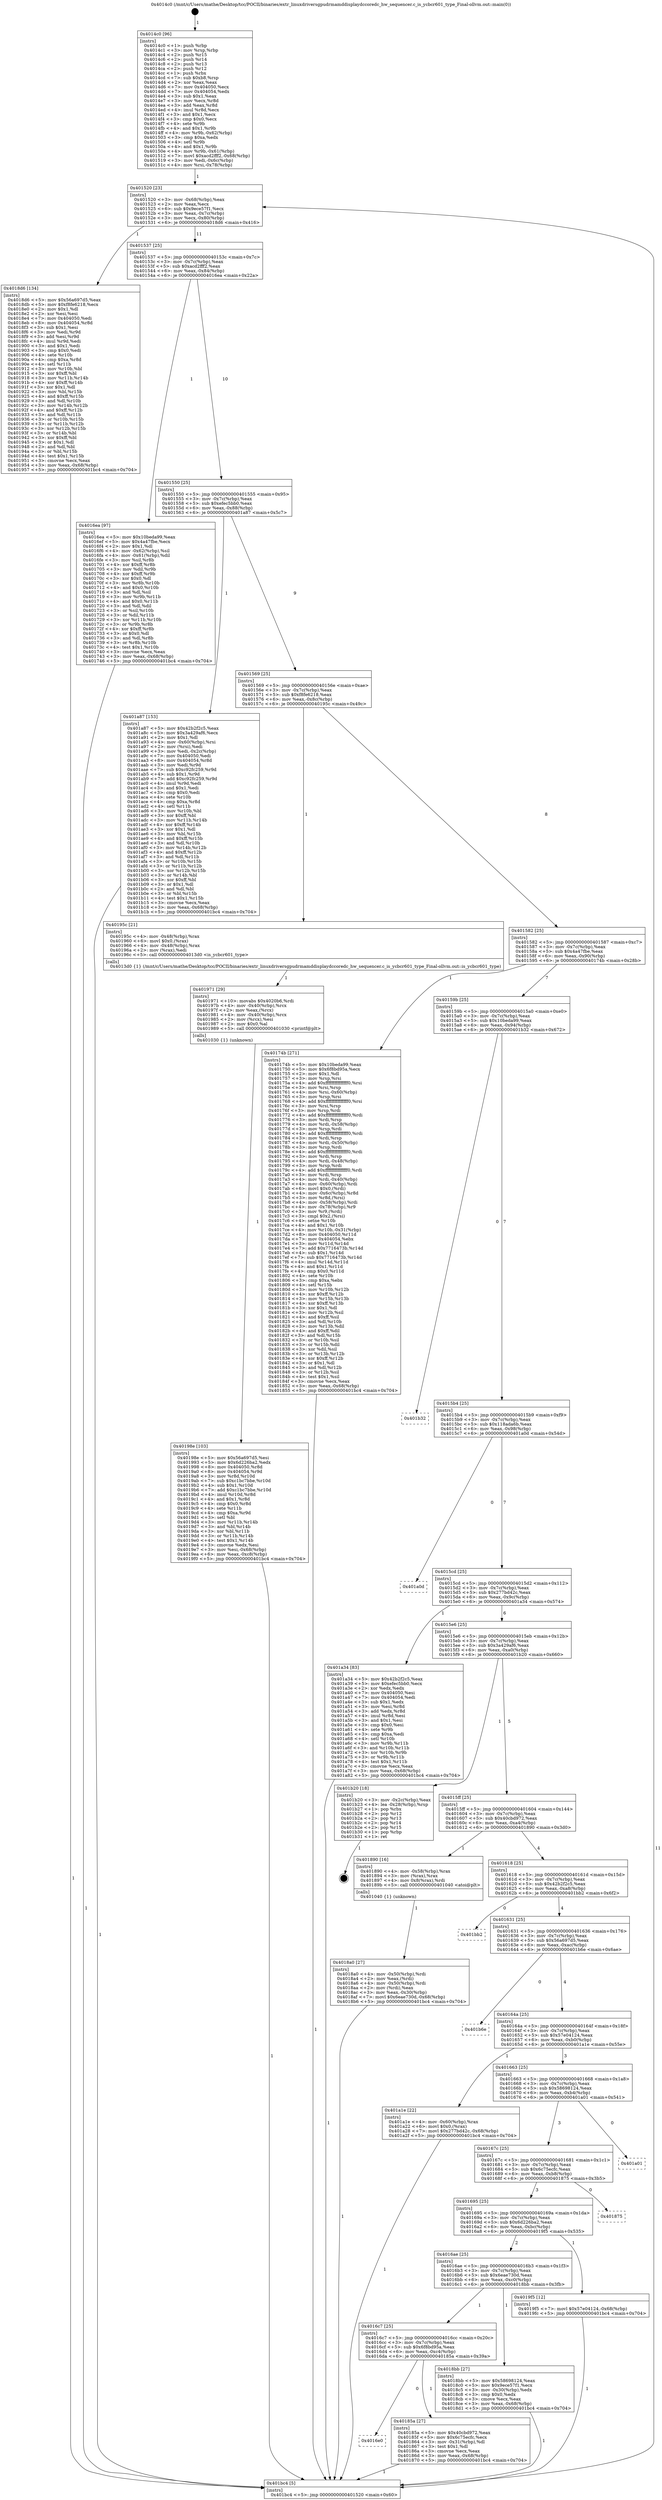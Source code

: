 digraph "0x4014c0" {
  label = "0x4014c0 (/mnt/c/Users/mathe/Desktop/tcc/POCII/binaries/extr_linuxdriversgpudrmamddisplaydccoredc_hw_sequencer.c_is_ycbcr601_type_Final-ollvm.out::main(0))"
  labelloc = "t"
  node[shape=record]

  Entry [label="",width=0.3,height=0.3,shape=circle,fillcolor=black,style=filled]
  "0x401520" [label="{
     0x401520 [23]\l
     | [instrs]\l
     &nbsp;&nbsp;0x401520 \<+3\>: mov -0x68(%rbp),%eax\l
     &nbsp;&nbsp;0x401523 \<+2\>: mov %eax,%ecx\l
     &nbsp;&nbsp;0x401525 \<+6\>: sub $0x9ece57f1,%ecx\l
     &nbsp;&nbsp;0x40152b \<+3\>: mov %eax,-0x7c(%rbp)\l
     &nbsp;&nbsp;0x40152e \<+3\>: mov %ecx,-0x80(%rbp)\l
     &nbsp;&nbsp;0x401531 \<+6\>: je 00000000004018d6 \<main+0x416\>\l
  }"]
  "0x4018d6" [label="{
     0x4018d6 [134]\l
     | [instrs]\l
     &nbsp;&nbsp;0x4018d6 \<+5\>: mov $0x56a697d5,%eax\l
     &nbsp;&nbsp;0x4018db \<+5\>: mov $0xf8fe6218,%ecx\l
     &nbsp;&nbsp;0x4018e0 \<+2\>: mov $0x1,%dl\l
     &nbsp;&nbsp;0x4018e2 \<+2\>: xor %esi,%esi\l
     &nbsp;&nbsp;0x4018e4 \<+7\>: mov 0x404050,%edi\l
     &nbsp;&nbsp;0x4018eb \<+8\>: mov 0x404054,%r8d\l
     &nbsp;&nbsp;0x4018f3 \<+3\>: sub $0x1,%esi\l
     &nbsp;&nbsp;0x4018f6 \<+3\>: mov %edi,%r9d\l
     &nbsp;&nbsp;0x4018f9 \<+3\>: add %esi,%r9d\l
     &nbsp;&nbsp;0x4018fc \<+4\>: imul %r9d,%edi\l
     &nbsp;&nbsp;0x401900 \<+3\>: and $0x1,%edi\l
     &nbsp;&nbsp;0x401903 \<+3\>: cmp $0x0,%edi\l
     &nbsp;&nbsp;0x401906 \<+4\>: sete %r10b\l
     &nbsp;&nbsp;0x40190a \<+4\>: cmp $0xa,%r8d\l
     &nbsp;&nbsp;0x40190e \<+4\>: setl %r11b\l
     &nbsp;&nbsp;0x401912 \<+3\>: mov %r10b,%bl\l
     &nbsp;&nbsp;0x401915 \<+3\>: xor $0xff,%bl\l
     &nbsp;&nbsp;0x401918 \<+3\>: mov %r11b,%r14b\l
     &nbsp;&nbsp;0x40191b \<+4\>: xor $0xff,%r14b\l
     &nbsp;&nbsp;0x40191f \<+3\>: xor $0x1,%dl\l
     &nbsp;&nbsp;0x401922 \<+3\>: mov %bl,%r15b\l
     &nbsp;&nbsp;0x401925 \<+4\>: and $0xff,%r15b\l
     &nbsp;&nbsp;0x401929 \<+3\>: and %dl,%r10b\l
     &nbsp;&nbsp;0x40192c \<+3\>: mov %r14b,%r12b\l
     &nbsp;&nbsp;0x40192f \<+4\>: and $0xff,%r12b\l
     &nbsp;&nbsp;0x401933 \<+3\>: and %dl,%r11b\l
     &nbsp;&nbsp;0x401936 \<+3\>: or %r10b,%r15b\l
     &nbsp;&nbsp;0x401939 \<+3\>: or %r11b,%r12b\l
     &nbsp;&nbsp;0x40193c \<+3\>: xor %r12b,%r15b\l
     &nbsp;&nbsp;0x40193f \<+3\>: or %r14b,%bl\l
     &nbsp;&nbsp;0x401942 \<+3\>: xor $0xff,%bl\l
     &nbsp;&nbsp;0x401945 \<+3\>: or $0x1,%dl\l
     &nbsp;&nbsp;0x401948 \<+2\>: and %dl,%bl\l
     &nbsp;&nbsp;0x40194a \<+3\>: or %bl,%r15b\l
     &nbsp;&nbsp;0x40194d \<+4\>: test $0x1,%r15b\l
     &nbsp;&nbsp;0x401951 \<+3\>: cmovne %ecx,%eax\l
     &nbsp;&nbsp;0x401954 \<+3\>: mov %eax,-0x68(%rbp)\l
     &nbsp;&nbsp;0x401957 \<+5\>: jmp 0000000000401bc4 \<main+0x704\>\l
  }"]
  "0x401537" [label="{
     0x401537 [25]\l
     | [instrs]\l
     &nbsp;&nbsp;0x401537 \<+5\>: jmp 000000000040153c \<main+0x7c\>\l
     &nbsp;&nbsp;0x40153c \<+3\>: mov -0x7c(%rbp),%eax\l
     &nbsp;&nbsp;0x40153f \<+5\>: sub $0xacd2fff2,%eax\l
     &nbsp;&nbsp;0x401544 \<+6\>: mov %eax,-0x84(%rbp)\l
     &nbsp;&nbsp;0x40154a \<+6\>: je 00000000004016ea \<main+0x22a\>\l
  }"]
  Exit [label="",width=0.3,height=0.3,shape=circle,fillcolor=black,style=filled,peripheries=2]
  "0x4016ea" [label="{
     0x4016ea [97]\l
     | [instrs]\l
     &nbsp;&nbsp;0x4016ea \<+5\>: mov $0x10beda99,%eax\l
     &nbsp;&nbsp;0x4016ef \<+5\>: mov $0x4a47fbe,%ecx\l
     &nbsp;&nbsp;0x4016f4 \<+2\>: mov $0x1,%dl\l
     &nbsp;&nbsp;0x4016f6 \<+4\>: mov -0x62(%rbp),%sil\l
     &nbsp;&nbsp;0x4016fa \<+4\>: mov -0x61(%rbp),%dil\l
     &nbsp;&nbsp;0x4016fe \<+3\>: mov %sil,%r8b\l
     &nbsp;&nbsp;0x401701 \<+4\>: xor $0xff,%r8b\l
     &nbsp;&nbsp;0x401705 \<+3\>: mov %dil,%r9b\l
     &nbsp;&nbsp;0x401708 \<+4\>: xor $0xff,%r9b\l
     &nbsp;&nbsp;0x40170c \<+3\>: xor $0x0,%dl\l
     &nbsp;&nbsp;0x40170f \<+3\>: mov %r8b,%r10b\l
     &nbsp;&nbsp;0x401712 \<+4\>: and $0x0,%r10b\l
     &nbsp;&nbsp;0x401716 \<+3\>: and %dl,%sil\l
     &nbsp;&nbsp;0x401719 \<+3\>: mov %r9b,%r11b\l
     &nbsp;&nbsp;0x40171c \<+4\>: and $0x0,%r11b\l
     &nbsp;&nbsp;0x401720 \<+3\>: and %dl,%dil\l
     &nbsp;&nbsp;0x401723 \<+3\>: or %sil,%r10b\l
     &nbsp;&nbsp;0x401726 \<+3\>: or %dil,%r11b\l
     &nbsp;&nbsp;0x401729 \<+3\>: xor %r11b,%r10b\l
     &nbsp;&nbsp;0x40172c \<+3\>: or %r9b,%r8b\l
     &nbsp;&nbsp;0x40172f \<+4\>: xor $0xff,%r8b\l
     &nbsp;&nbsp;0x401733 \<+3\>: or $0x0,%dl\l
     &nbsp;&nbsp;0x401736 \<+3\>: and %dl,%r8b\l
     &nbsp;&nbsp;0x401739 \<+3\>: or %r8b,%r10b\l
     &nbsp;&nbsp;0x40173c \<+4\>: test $0x1,%r10b\l
     &nbsp;&nbsp;0x401740 \<+3\>: cmovne %ecx,%eax\l
     &nbsp;&nbsp;0x401743 \<+3\>: mov %eax,-0x68(%rbp)\l
     &nbsp;&nbsp;0x401746 \<+5\>: jmp 0000000000401bc4 \<main+0x704\>\l
  }"]
  "0x401550" [label="{
     0x401550 [25]\l
     | [instrs]\l
     &nbsp;&nbsp;0x401550 \<+5\>: jmp 0000000000401555 \<main+0x95\>\l
     &nbsp;&nbsp;0x401555 \<+3\>: mov -0x7c(%rbp),%eax\l
     &nbsp;&nbsp;0x401558 \<+5\>: sub $0xefec5bb0,%eax\l
     &nbsp;&nbsp;0x40155d \<+6\>: mov %eax,-0x88(%rbp)\l
     &nbsp;&nbsp;0x401563 \<+6\>: je 0000000000401a87 \<main+0x5c7\>\l
  }"]
  "0x401bc4" [label="{
     0x401bc4 [5]\l
     | [instrs]\l
     &nbsp;&nbsp;0x401bc4 \<+5\>: jmp 0000000000401520 \<main+0x60\>\l
  }"]
  "0x4014c0" [label="{
     0x4014c0 [96]\l
     | [instrs]\l
     &nbsp;&nbsp;0x4014c0 \<+1\>: push %rbp\l
     &nbsp;&nbsp;0x4014c1 \<+3\>: mov %rsp,%rbp\l
     &nbsp;&nbsp;0x4014c4 \<+2\>: push %r15\l
     &nbsp;&nbsp;0x4014c6 \<+2\>: push %r14\l
     &nbsp;&nbsp;0x4014c8 \<+2\>: push %r13\l
     &nbsp;&nbsp;0x4014ca \<+2\>: push %r12\l
     &nbsp;&nbsp;0x4014cc \<+1\>: push %rbx\l
     &nbsp;&nbsp;0x4014cd \<+7\>: sub $0xb8,%rsp\l
     &nbsp;&nbsp;0x4014d4 \<+2\>: xor %eax,%eax\l
     &nbsp;&nbsp;0x4014d6 \<+7\>: mov 0x404050,%ecx\l
     &nbsp;&nbsp;0x4014dd \<+7\>: mov 0x404054,%edx\l
     &nbsp;&nbsp;0x4014e4 \<+3\>: sub $0x1,%eax\l
     &nbsp;&nbsp;0x4014e7 \<+3\>: mov %ecx,%r8d\l
     &nbsp;&nbsp;0x4014ea \<+3\>: add %eax,%r8d\l
     &nbsp;&nbsp;0x4014ed \<+4\>: imul %r8d,%ecx\l
     &nbsp;&nbsp;0x4014f1 \<+3\>: and $0x1,%ecx\l
     &nbsp;&nbsp;0x4014f4 \<+3\>: cmp $0x0,%ecx\l
     &nbsp;&nbsp;0x4014f7 \<+4\>: sete %r9b\l
     &nbsp;&nbsp;0x4014fb \<+4\>: and $0x1,%r9b\l
     &nbsp;&nbsp;0x4014ff \<+4\>: mov %r9b,-0x62(%rbp)\l
     &nbsp;&nbsp;0x401503 \<+3\>: cmp $0xa,%edx\l
     &nbsp;&nbsp;0x401506 \<+4\>: setl %r9b\l
     &nbsp;&nbsp;0x40150a \<+4\>: and $0x1,%r9b\l
     &nbsp;&nbsp;0x40150e \<+4\>: mov %r9b,-0x61(%rbp)\l
     &nbsp;&nbsp;0x401512 \<+7\>: movl $0xacd2fff2,-0x68(%rbp)\l
     &nbsp;&nbsp;0x401519 \<+3\>: mov %edi,-0x6c(%rbp)\l
     &nbsp;&nbsp;0x40151c \<+4\>: mov %rsi,-0x78(%rbp)\l
  }"]
  "0x40198e" [label="{
     0x40198e [103]\l
     | [instrs]\l
     &nbsp;&nbsp;0x40198e \<+5\>: mov $0x56a697d5,%esi\l
     &nbsp;&nbsp;0x401993 \<+5\>: mov $0x6d226ba2,%edx\l
     &nbsp;&nbsp;0x401998 \<+8\>: mov 0x404050,%r8d\l
     &nbsp;&nbsp;0x4019a0 \<+8\>: mov 0x404054,%r9d\l
     &nbsp;&nbsp;0x4019a8 \<+3\>: mov %r8d,%r10d\l
     &nbsp;&nbsp;0x4019ab \<+7\>: sub $0xc1bc7bbe,%r10d\l
     &nbsp;&nbsp;0x4019b2 \<+4\>: sub $0x1,%r10d\l
     &nbsp;&nbsp;0x4019b6 \<+7\>: add $0xc1bc7bbe,%r10d\l
     &nbsp;&nbsp;0x4019bd \<+4\>: imul %r10d,%r8d\l
     &nbsp;&nbsp;0x4019c1 \<+4\>: and $0x1,%r8d\l
     &nbsp;&nbsp;0x4019c5 \<+4\>: cmp $0x0,%r8d\l
     &nbsp;&nbsp;0x4019c9 \<+4\>: sete %r11b\l
     &nbsp;&nbsp;0x4019cd \<+4\>: cmp $0xa,%r9d\l
     &nbsp;&nbsp;0x4019d1 \<+3\>: setl %bl\l
     &nbsp;&nbsp;0x4019d4 \<+3\>: mov %r11b,%r14b\l
     &nbsp;&nbsp;0x4019d7 \<+3\>: and %bl,%r14b\l
     &nbsp;&nbsp;0x4019da \<+3\>: xor %bl,%r11b\l
     &nbsp;&nbsp;0x4019dd \<+3\>: or %r11b,%r14b\l
     &nbsp;&nbsp;0x4019e0 \<+4\>: test $0x1,%r14b\l
     &nbsp;&nbsp;0x4019e4 \<+3\>: cmovne %edx,%esi\l
     &nbsp;&nbsp;0x4019e7 \<+3\>: mov %esi,-0x68(%rbp)\l
     &nbsp;&nbsp;0x4019ea \<+6\>: mov %eax,-0xc8(%rbp)\l
     &nbsp;&nbsp;0x4019f0 \<+5\>: jmp 0000000000401bc4 \<main+0x704\>\l
  }"]
  "0x401a87" [label="{
     0x401a87 [153]\l
     | [instrs]\l
     &nbsp;&nbsp;0x401a87 \<+5\>: mov $0x42b2f2c5,%eax\l
     &nbsp;&nbsp;0x401a8c \<+5\>: mov $0x3a429af6,%ecx\l
     &nbsp;&nbsp;0x401a91 \<+2\>: mov $0x1,%dl\l
     &nbsp;&nbsp;0x401a93 \<+4\>: mov -0x60(%rbp),%rsi\l
     &nbsp;&nbsp;0x401a97 \<+2\>: mov (%rsi),%edi\l
     &nbsp;&nbsp;0x401a99 \<+3\>: mov %edi,-0x2c(%rbp)\l
     &nbsp;&nbsp;0x401a9c \<+7\>: mov 0x404050,%edi\l
     &nbsp;&nbsp;0x401aa3 \<+8\>: mov 0x404054,%r8d\l
     &nbsp;&nbsp;0x401aab \<+3\>: mov %edi,%r9d\l
     &nbsp;&nbsp;0x401aae \<+7\>: sub $0xc92fc259,%r9d\l
     &nbsp;&nbsp;0x401ab5 \<+4\>: sub $0x1,%r9d\l
     &nbsp;&nbsp;0x401ab9 \<+7\>: add $0xc92fc259,%r9d\l
     &nbsp;&nbsp;0x401ac0 \<+4\>: imul %r9d,%edi\l
     &nbsp;&nbsp;0x401ac4 \<+3\>: and $0x1,%edi\l
     &nbsp;&nbsp;0x401ac7 \<+3\>: cmp $0x0,%edi\l
     &nbsp;&nbsp;0x401aca \<+4\>: sete %r10b\l
     &nbsp;&nbsp;0x401ace \<+4\>: cmp $0xa,%r8d\l
     &nbsp;&nbsp;0x401ad2 \<+4\>: setl %r11b\l
     &nbsp;&nbsp;0x401ad6 \<+3\>: mov %r10b,%bl\l
     &nbsp;&nbsp;0x401ad9 \<+3\>: xor $0xff,%bl\l
     &nbsp;&nbsp;0x401adc \<+3\>: mov %r11b,%r14b\l
     &nbsp;&nbsp;0x401adf \<+4\>: xor $0xff,%r14b\l
     &nbsp;&nbsp;0x401ae3 \<+3\>: xor $0x1,%dl\l
     &nbsp;&nbsp;0x401ae6 \<+3\>: mov %bl,%r15b\l
     &nbsp;&nbsp;0x401ae9 \<+4\>: and $0xff,%r15b\l
     &nbsp;&nbsp;0x401aed \<+3\>: and %dl,%r10b\l
     &nbsp;&nbsp;0x401af0 \<+3\>: mov %r14b,%r12b\l
     &nbsp;&nbsp;0x401af3 \<+4\>: and $0xff,%r12b\l
     &nbsp;&nbsp;0x401af7 \<+3\>: and %dl,%r11b\l
     &nbsp;&nbsp;0x401afa \<+3\>: or %r10b,%r15b\l
     &nbsp;&nbsp;0x401afd \<+3\>: or %r11b,%r12b\l
     &nbsp;&nbsp;0x401b00 \<+3\>: xor %r12b,%r15b\l
     &nbsp;&nbsp;0x401b03 \<+3\>: or %r14b,%bl\l
     &nbsp;&nbsp;0x401b06 \<+3\>: xor $0xff,%bl\l
     &nbsp;&nbsp;0x401b09 \<+3\>: or $0x1,%dl\l
     &nbsp;&nbsp;0x401b0c \<+2\>: and %dl,%bl\l
     &nbsp;&nbsp;0x401b0e \<+3\>: or %bl,%r15b\l
     &nbsp;&nbsp;0x401b11 \<+4\>: test $0x1,%r15b\l
     &nbsp;&nbsp;0x401b15 \<+3\>: cmovne %ecx,%eax\l
     &nbsp;&nbsp;0x401b18 \<+3\>: mov %eax,-0x68(%rbp)\l
     &nbsp;&nbsp;0x401b1b \<+5\>: jmp 0000000000401bc4 \<main+0x704\>\l
  }"]
  "0x401569" [label="{
     0x401569 [25]\l
     | [instrs]\l
     &nbsp;&nbsp;0x401569 \<+5\>: jmp 000000000040156e \<main+0xae\>\l
     &nbsp;&nbsp;0x40156e \<+3\>: mov -0x7c(%rbp),%eax\l
     &nbsp;&nbsp;0x401571 \<+5\>: sub $0xf8fe6218,%eax\l
     &nbsp;&nbsp;0x401576 \<+6\>: mov %eax,-0x8c(%rbp)\l
     &nbsp;&nbsp;0x40157c \<+6\>: je 000000000040195c \<main+0x49c\>\l
  }"]
  "0x401971" [label="{
     0x401971 [29]\l
     | [instrs]\l
     &nbsp;&nbsp;0x401971 \<+10\>: movabs $0x4020b6,%rdi\l
     &nbsp;&nbsp;0x40197b \<+4\>: mov -0x40(%rbp),%rcx\l
     &nbsp;&nbsp;0x40197f \<+2\>: mov %eax,(%rcx)\l
     &nbsp;&nbsp;0x401981 \<+4\>: mov -0x40(%rbp),%rcx\l
     &nbsp;&nbsp;0x401985 \<+2\>: mov (%rcx),%esi\l
     &nbsp;&nbsp;0x401987 \<+2\>: mov $0x0,%al\l
     &nbsp;&nbsp;0x401989 \<+5\>: call 0000000000401030 \<printf@plt\>\l
     | [calls]\l
     &nbsp;&nbsp;0x401030 \{1\} (unknown)\l
  }"]
  "0x40195c" [label="{
     0x40195c [21]\l
     | [instrs]\l
     &nbsp;&nbsp;0x40195c \<+4\>: mov -0x48(%rbp),%rax\l
     &nbsp;&nbsp;0x401960 \<+6\>: movl $0x0,(%rax)\l
     &nbsp;&nbsp;0x401966 \<+4\>: mov -0x48(%rbp),%rax\l
     &nbsp;&nbsp;0x40196a \<+2\>: mov (%rax),%edi\l
     &nbsp;&nbsp;0x40196c \<+5\>: call 00000000004013d0 \<is_ycbcr601_type\>\l
     | [calls]\l
     &nbsp;&nbsp;0x4013d0 \{1\} (/mnt/c/Users/mathe/Desktop/tcc/POCII/binaries/extr_linuxdriversgpudrmamddisplaydccoredc_hw_sequencer.c_is_ycbcr601_type_Final-ollvm.out::is_ycbcr601_type)\l
  }"]
  "0x401582" [label="{
     0x401582 [25]\l
     | [instrs]\l
     &nbsp;&nbsp;0x401582 \<+5\>: jmp 0000000000401587 \<main+0xc7\>\l
     &nbsp;&nbsp;0x401587 \<+3\>: mov -0x7c(%rbp),%eax\l
     &nbsp;&nbsp;0x40158a \<+5\>: sub $0x4a47fbe,%eax\l
     &nbsp;&nbsp;0x40158f \<+6\>: mov %eax,-0x90(%rbp)\l
     &nbsp;&nbsp;0x401595 \<+6\>: je 000000000040174b \<main+0x28b\>\l
  }"]
  "0x4018a0" [label="{
     0x4018a0 [27]\l
     | [instrs]\l
     &nbsp;&nbsp;0x4018a0 \<+4\>: mov -0x50(%rbp),%rdi\l
     &nbsp;&nbsp;0x4018a4 \<+2\>: mov %eax,(%rdi)\l
     &nbsp;&nbsp;0x4018a6 \<+4\>: mov -0x50(%rbp),%rdi\l
     &nbsp;&nbsp;0x4018aa \<+2\>: mov (%rdi),%eax\l
     &nbsp;&nbsp;0x4018ac \<+3\>: mov %eax,-0x30(%rbp)\l
     &nbsp;&nbsp;0x4018af \<+7\>: movl $0x6eae730d,-0x68(%rbp)\l
     &nbsp;&nbsp;0x4018b6 \<+5\>: jmp 0000000000401bc4 \<main+0x704\>\l
  }"]
  "0x40174b" [label="{
     0x40174b [271]\l
     | [instrs]\l
     &nbsp;&nbsp;0x40174b \<+5\>: mov $0x10beda99,%eax\l
     &nbsp;&nbsp;0x401750 \<+5\>: mov $0x6f8bd95a,%ecx\l
     &nbsp;&nbsp;0x401755 \<+2\>: mov $0x1,%dl\l
     &nbsp;&nbsp;0x401757 \<+3\>: mov %rsp,%rsi\l
     &nbsp;&nbsp;0x40175a \<+4\>: add $0xfffffffffffffff0,%rsi\l
     &nbsp;&nbsp;0x40175e \<+3\>: mov %rsi,%rsp\l
     &nbsp;&nbsp;0x401761 \<+4\>: mov %rsi,-0x60(%rbp)\l
     &nbsp;&nbsp;0x401765 \<+3\>: mov %rsp,%rsi\l
     &nbsp;&nbsp;0x401768 \<+4\>: add $0xfffffffffffffff0,%rsi\l
     &nbsp;&nbsp;0x40176c \<+3\>: mov %rsi,%rsp\l
     &nbsp;&nbsp;0x40176f \<+3\>: mov %rsp,%rdi\l
     &nbsp;&nbsp;0x401772 \<+4\>: add $0xfffffffffffffff0,%rdi\l
     &nbsp;&nbsp;0x401776 \<+3\>: mov %rdi,%rsp\l
     &nbsp;&nbsp;0x401779 \<+4\>: mov %rdi,-0x58(%rbp)\l
     &nbsp;&nbsp;0x40177d \<+3\>: mov %rsp,%rdi\l
     &nbsp;&nbsp;0x401780 \<+4\>: add $0xfffffffffffffff0,%rdi\l
     &nbsp;&nbsp;0x401784 \<+3\>: mov %rdi,%rsp\l
     &nbsp;&nbsp;0x401787 \<+4\>: mov %rdi,-0x50(%rbp)\l
     &nbsp;&nbsp;0x40178b \<+3\>: mov %rsp,%rdi\l
     &nbsp;&nbsp;0x40178e \<+4\>: add $0xfffffffffffffff0,%rdi\l
     &nbsp;&nbsp;0x401792 \<+3\>: mov %rdi,%rsp\l
     &nbsp;&nbsp;0x401795 \<+4\>: mov %rdi,-0x48(%rbp)\l
     &nbsp;&nbsp;0x401799 \<+3\>: mov %rsp,%rdi\l
     &nbsp;&nbsp;0x40179c \<+4\>: add $0xfffffffffffffff0,%rdi\l
     &nbsp;&nbsp;0x4017a0 \<+3\>: mov %rdi,%rsp\l
     &nbsp;&nbsp;0x4017a3 \<+4\>: mov %rdi,-0x40(%rbp)\l
     &nbsp;&nbsp;0x4017a7 \<+4\>: mov -0x60(%rbp),%rdi\l
     &nbsp;&nbsp;0x4017ab \<+6\>: movl $0x0,(%rdi)\l
     &nbsp;&nbsp;0x4017b1 \<+4\>: mov -0x6c(%rbp),%r8d\l
     &nbsp;&nbsp;0x4017b5 \<+3\>: mov %r8d,(%rsi)\l
     &nbsp;&nbsp;0x4017b8 \<+4\>: mov -0x58(%rbp),%rdi\l
     &nbsp;&nbsp;0x4017bc \<+4\>: mov -0x78(%rbp),%r9\l
     &nbsp;&nbsp;0x4017c0 \<+3\>: mov %r9,(%rdi)\l
     &nbsp;&nbsp;0x4017c3 \<+3\>: cmpl $0x2,(%rsi)\l
     &nbsp;&nbsp;0x4017c6 \<+4\>: setne %r10b\l
     &nbsp;&nbsp;0x4017ca \<+4\>: and $0x1,%r10b\l
     &nbsp;&nbsp;0x4017ce \<+4\>: mov %r10b,-0x31(%rbp)\l
     &nbsp;&nbsp;0x4017d2 \<+8\>: mov 0x404050,%r11d\l
     &nbsp;&nbsp;0x4017da \<+7\>: mov 0x404054,%ebx\l
     &nbsp;&nbsp;0x4017e1 \<+3\>: mov %r11d,%r14d\l
     &nbsp;&nbsp;0x4017e4 \<+7\>: add $0x7716473b,%r14d\l
     &nbsp;&nbsp;0x4017eb \<+4\>: sub $0x1,%r14d\l
     &nbsp;&nbsp;0x4017ef \<+7\>: sub $0x7716473b,%r14d\l
     &nbsp;&nbsp;0x4017f6 \<+4\>: imul %r14d,%r11d\l
     &nbsp;&nbsp;0x4017fa \<+4\>: and $0x1,%r11d\l
     &nbsp;&nbsp;0x4017fe \<+4\>: cmp $0x0,%r11d\l
     &nbsp;&nbsp;0x401802 \<+4\>: sete %r10b\l
     &nbsp;&nbsp;0x401806 \<+3\>: cmp $0xa,%ebx\l
     &nbsp;&nbsp;0x401809 \<+4\>: setl %r15b\l
     &nbsp;&nbsp;0x40180d \<+3\>: mov %r10b,%r12b\l
     &nbsp;&nbsp;0x401810 \<+4\>: xor $0xff,%r12b\l
     &nbsp;&nbsp;0x401814 \<+3\>: mov %r15b,%r13b\l
     &nbsp;&nbsp;0x401817 \<+4\>: xor $0xff,%r13b\l
     &nbsp;&nbsp;0x40181b \<+3\>: xor $0x1,%dl\l
     &nbsp;&nbsp;0x40181e \<+3\>: mov %r12b,%sil\l
     &nbsp;&nbsp;0x401821 \<+4\>: and $0xff,%sil\l
     &nbsp;&nbsp;0x401825 \<+3\>: and %dl,%r10b\l
     &nbsp;&nbsp;0x401828 \<+3\>: mov %r13b,%dil\l
     &nbsp;&nbsp;0x40182b \<+4\>: and $0xff,%dil\l
     &nbsp;&nbsp;0x40182f \<+3\>: and %dl,%r15b\l
     &nbsp;&nbsp;0x401832 \<+3\>: or %r10b,%sil\l
     &nbsp;&nbsp;0x401835 \<+3\>: or %r15b,%dil\l
     &nbsp;&nbsp;0x401838 \<+3\>: xor %dil,%sil\l
     &nbsp;&nbsp;0x40183b \<+3\>: or %r13b,%r12b\l
     &nbsp;&nbsp;0x40183e \<+4\>: xor $0xff,%r12b\l
     &nbsp;&nbsp;0x401842 \<+3\>: or $0x1,%dl\l
     &nbsp;&nbsp;0x401845 \<+3\>: and %dl,%r12b\l
     &nbsp;&nbsp;0x401848 \<+3\>: or %r12b,%sil\l
     &nbsp;&nbsp;0x40184b \<+4\>: test $0x1,%sil\l
     &nbsp;&nbsp;0x40184f \<+3\>: cmovne %ecx,%eax\l
     &nbsp;&nbsp;0x401852 \<+3\>: mov %eax,-0x68(%rbp)\l
     &nbsp;&nbsp;0x401855 \<+5\>: jmp 0000000000401bc4 \<main+0x704\>\l
  }"]
  "0x40159b" [label="{
     0x40159b [25]\l
     | [instrs]\l
     &nbsp;&nbsp;0x40159b \<+5\>: jmp 00000000004015a0 \<main+0xe0\>\l
     &nbsp;&nbsp;0x4015a0 \<+3\>: mov -0x7c(%rbp),%eax\l
     &nbsp;&nbsp;0x4015a3 \<+5\>: sub $0x10beda99,%eax\l
     &nbsp;&nbsp;0x4015a8 \<+6\>: mov %eax,-0x94(%rbp)\l
     &nbsp;&nbsp;0x4015ae \<+6\>: je 0000000000401b32 \<main+0x672\>\l
  }"]
  "0x4016e0" [label="{
     0x4016e0\l
  }", style=dashed]
  "0x40185a" [label="{
     0x40185a [27]\l
     | [instrs]\l
     &nbsp;&nbsp;0x40185a \<+5\>: mov $0x40cbd972,%eax\l
     &nbsp;&nbsp;0x40185f \<+5\>: mov $0x6c75ecfc,%ecx\l
     &nbsp;&nbsp;0x401864 \<+3\>: mov -0x31(%rbp),%dl\l
     &nbsp;&nbsp;0x401867 \<+3\>: test $0x1,%dl\l
     &nbsp;&nbsp;0x40186a \<+3\>: cmovne %ecx,%eax\l
     &nbsp;&nbsp;0x40186d \<+3\>: mov %eax,-0x68(%rbp)\l
     &nbsp;&nbsp;0x401870 \<+5\>: jmp 0000000000401bc4 \<main+0x704\>\l
  }"]
  "0x401b32" [label="{
     0x401b32\l
  }", style=dashed]
  "0x4015b4" [label="{
     0x4015b4 [25]\l
     | [instrs]\l
     &nbsp;&nbsp;0x4015b4 \<+5\>: jmp 00000000004015b9 \<main+0xf9\>\l
     &nbsp;&nbsp;0x4015b9 \<+3\>: mov -0x7c(%rbp),%eax\l
     &nbsp;&nbsp;0x4015bc \<+5\>: sub $0x118ada6b,%eax\l
     &nbsp;&nbsp;0x4015c1 \<+6\>: mov %eax,-0x98(%rbp)\l
     &nbsp;&nbsp;0x4015c7 \<+6\>: je 0000000000401a0d \<main+0x54d\>\l
  }"]
  "0x4016c7" [label="{
     0x4016c7 [25]\l
     | [instrs]\l
     &nbsp;&nbsp;0x4016c7 \<+5\>: jmp 00000000004016cc \<main+0x20c\>\l
     &nbsp;&nbsp;0x4016cc \<+3\>: mov -0x7c(%rbp),%eax\l
     &nbsp;&nbsp;0x4016cf \<+5\>: sub $0x6f8bd95a,%eax\l
     &nbsp;&nbsp;0x4016d4 \<+6\>: mov %eax,-0xc4(%rbp)\l
     &nbsp;&nbsp;0x4016da \<+6\>: je 000000000040185a \<main+0x39a\>\l
  }"]
  "0x401a0d" [label="{
     0x401a0d\l
  }", style=dashed]
  "0x4015cd" [label="{
     0x4015cd [25]\l
     | [instrs]\l
     &nbsp;&nbsp;0x4015cd \<+5\>: jmp 00000000004015d2 \<main+0x112\>\l
     &nbsp;&nbsp;0x4015d2 \<+3\>: mov -0x7c(%rbp),%eax\l
     &nbsp;&nbsp;0x4015d5 \<+5\>: sub $0x277bd42c,%eax\l
     &nbsp;&nbsp;0x4015da \<+6\>: mov %eax,-0x9c(%rbp)\l
     &nbsp;&nbsp;0x4015e0 \<+6\>: je 0000000000401a34 \<main+0x574\>\l
  }"]
  "0x4018bb" [label="{
     0x4018bb [27]\l
     | [instrs]\l
     &nbsp;&nbsp;0x4018bb \<+5\>: mov $0x58698124,%eax\l
     &nbsp;&nbsp;0x4018c0 \<+5\>: mov $0x9ece57f1,%ecx\l
     &nbsp;&nbsp;0x4018c5 \<+3\>: mov -0x30(%rbp),%edx\l
     &nbsp;&nbsp;0x4018c8 \<+3\>: cmp $0x0,%edx\l
     &nbsp;&nbsp;0x4018cb \<+3\>: cmove %ecx,%eax\l
     &nbsp;&nbsp;0x4018ce \<+3\>: mov %eax,-0x68(%rbp)\l
     &nbsp;&nbsp;0x4018d1 \<+5\>: jmp 0000000000401bc4 \<main+0x704\>\l
  }"]
  "0x401a34" [label="{
     0x401a34 [83]\l
     | [instrs]\l
     &nbsp;&nbsp;0x401a34 \<+5\>: mov $0x42b2f2c5,%eax\l
     &nbsp;&nbsp;0x401a39 \<+5\>: mov $0xefec5bb0,%ecx\l
     &nbsp;&nbsp;0x401a3e \<+2\>: xor %edx,%edx\l
     &nbsp;&nbsp;0x401a40 \<+7\>: mov 0x404050,%esi\l
     &nbsp;&nbsp;0x401a47 \<+7\>: mov 0x404054,%edi\l
     &nbsp;&nbsp;0x401a4e \<+3\>: sub $0x1,%edx\l
     &nbsp;&nbsp;0x401a51 \<+3\>: mov %esi,%r8d\l
     &nbsp;&nbsp;0x401a54 \<+3\>: add %edx,%r8d\l
     &nbsp;&nbsp;0x401a57 \<+4\>: imul %r8d,%esi\l
     &nbsp;&nbsp;0x401a5b \<+3\>: and $0x1,%esi\l
     &nbsp;&nbsp;0x401a5e \<+3\>: cmp $0x0,%esi\l
     &nbsp;&nbsp;0x401a61 \<+4\>: sete %r9b\l
     &nbsp;&nbsp;0x401a65 \<+3\>: cmp $0xa,%edi\l
     &nbsp;&nbsp;0x401a68 \<+4\>: setl %r10b\l
     &nbsp;&nbsp;0x401a6c \<+3\>: mov %r9b,%r11b\l
     &nbsp;&nbsp;0x401a6f \<+3\>: and %r10b,%r11b\l
     &nbsp;&nbsp;0x401a72 \<+3\>: xor %r10b,%r9b\l
     &nbsp;&nbsp;0x401a75 \<+3\>: or %r9b,%r11b\l
     &nbsp;&nbsp;0x401a78 \<+4\>: test $0x1,%r11b\l
     &nbsp;&nbsp;0x401a7c \<+3\>: cmovne %ecx,%eax\l
     &nbsp;&nbsp;0x401a7f \<+3\>: mov %eax,-0x68(%rbp)\l
     &nbsp;&nbsp;0x401a82 \<+5\>: jmp 0000000000401bc4 \<main+0x704\>\l
  }"]
  "0x4015e6" [label="{
     0x4015e6 [25]\l
     | [instrs]\l
     &nbsp;&nbsp;0x4015e6 \<+5\>: jmp 00000000004015eb \<main+0x12b\>\l
     &nbsp;&nbsp;0x4015eb \<+3\>: mov -0x7c(%rbp),%eax\l
     &nbsp;&nbsp;0x4015ee \<+5\>: sub $0x3a429af6,%eax\l
     &nbsp;&nbsp;0x4015f3 \<+6\>: mov %eax,-0xa0(%rbp)\l
     &nbsp;&nbsp;0x4015f9 \<+6\>: je 0000000000401b20 \<main+0x660\>\l
  }"]
  "0x4016ae" [label="{
     0x4016ae [25]\l
     | [instrs]\l
     &nbsp;&nbsp;0x4016ae \<+5\>: jmp 00000000004016b3 \<main+0x1f3\>\l
     &nbsp;&nbsp;0x4016b3 \<+3\>: mov -0x7c(%rbp),%eax\l
     &nbsp;&nbsp;0x4016b6 \<+5\>: sub $0x6eae730d,%eax\l
     &nbsp;&nbsp;0x4016bb \<+6\>: mov %eax,-0xc0(%rbp)\l
     &nbsp;&nbsp;0x4016c1 \<+6\>: je 00000000004018bb \<main+0x3fb\>\l
  }"]
  "0x401b20" [label="{
     0x401b20 [18]\l
     | [instrs]\l
     &nbsp;&nbsp;0x401b20 \<+3\>: mov -0x2c(%rbp),%eax\l
     &nbsp;&nbsp;0x401b23 \<+4\>: lea -0x28(%rbp),%rsp\l
     &nbsp;&nbsp;0x401b27 \<+1\>: pop %rbx\l
     &nbsp;&nbsp;0x401b28 \<+2\>: pop %r12\l
     &nbsp;&nbsp;0x401b2a \<+2\>: pop %r13\l
     &nbsp;&nbsp;0x401b2c \<+2\>: pop %r14\l
     &nbsp;&nbsp;0x401b2e \<+2\>: pop %r15\l
     &nbsp;&nbsp;0x401b30 \<+1\>: pop %rbp\l
     &nbsp;&nbsp;0x401b31 \<+1\>: ret\l
  }"]
  "0x4015ff" [label="{
     0x4015ff [25]\l
     | [instrs]\l
     &nbsp;&nbsp;0x4015ff \<+5\>: jmp 0000000000401604 \<main+0x144\>\l
     &nbsp;&nbsp;0x401604 \<+3\>: mov -0x7c(%rbp),%eax\l
     &nbsp;&nbsp;0x401607 \<+5\>: sub $0x40cbd972,%eax\l
     &nbsp;&nbsp;0x40160c \<+6\>: mov %eax,-0xa4(%rbp)\l
     &nbsp;&nbsp;0x401612 \<+6\>: je 0000000000401890 \<main+0x3d0\>\l
  }"]
  "0x4019f5" [label="{
     0x4019f5 [12]\l
     | [instrs]\l
     &nbsp;&nbsp;0x4019f5 \<+7\>: movl $0x57e04124,-0x68(%rbp)\l
     &nbsp;&nbsp;0x4019fc \<+5\>: jmp 0000000000401bc4 \<main+0x704\>\l
  }"]
  "0x401890" [label="{
     0x401890 [16]\l
     | [instrs]\l
     &nbsp;&nbsp;0x401890 \<+4\>: mov -0x58(%rbp),%rax\l
     &nbsp;&nbsp;0x401894 \<+3\>: mov (%rax),%rax\l
     &nbsp;&nbsp;0x401897 \<+4\>: mov 0x8(%rax),%rdi\l
     &nbsp;&nbsp;0x40189b \<+5\>: call 0000000000401040 \<atoi@plt\>\l
     | [calls]\l
     &nbsp;&nbsp;0x401040 \{1\} (unknown)\l
  }"]
  "0x401618" [label="{
     0x401618 [25]\l
     | [instrs]\l
     &nbsp;&nbsp;0x401618 \<+5\>: jmp 000000000040161d \<main+0x15d\>\l
     &nbsp;&nbsp;0x40161d \<+3\>: mov -0x7c(%rbp),%eax\l
     &nbsp;&nbsp;0x401620 \<+5\>: sub $0x42b2f2c5,%eax\l
     &nbsp;&nbsp;0x401625 \<+6\>: mov %eax,-0xa8(%rbp)\l
     &nbsp;&nbsp;0x40162b \<+6\>: je 0000000000401bb2 \<main+0x6f2\>\l
  }"]
  "0x401695" [label="{
     0x401695 [25]\l
     | [instrs]\l
     &nbsp;&nbsp;0x401695 \<+5\>: jmp 000000000040169a \<main+0x1da\>\l
     &nbsp;&nbsp;0x40169a \<+3\>: mov -0x7c(%rbp),%eax\l
     &nbsp;&nbsp;0x40169d \<+5\>: sub $0x6d226ba2,%eax\l
     &nbsp;&nbsp;0x4016a2 \<+6\>: mov %eax,-0xbc(%rbp)\l
     &nbsp;&nbsp;0x4016a8 \<+6\>: je 00000000004019f5 \<main+0x535\>\l
  }"]
  "0x401bb2" [label="{
     0x401bb2\l
  }", style=dashed]
  "0x401631" [label="{
     0x401631 [25]\l
     | [instrs]\l
     &nbsp;&nbsp;0x401631 \<+5\>: jmp 0000000000401636 \<main+0x176\>\l
     &nbsp;&nbsp;0x401636 \<+3\>: mov -0x7c(%rbp),%eax\l
     &nbsp;&nbsp;0x401639 \<+5\>: sub $0x56a697d5,%eax\l
     &nbsp;&nbsp;0x40163e \<+6\>: mov %eax,-0xac(%rbp)\l
     &nbsp;&nbsp;0x401644 \<+6\>: je 0000000000401b6e \<main+0x6ae\>\l
  }"]
  "0x401875" [label="{
     0x401875\l
  }", style=dashed]
  "0x401b6e" [label="{
     0x401b6e\l
  }", style=dashed]
  "0x40164a" [label="{
     0x40164a [25]\l
     | [instrs]\l
     &nbsp;&nbsp;0x40164a \<+5\>: jmp 000000000040164f \<main+0x18f\>\l
     &nbsp;&nbsp;0x40164f \<+3\>: mov -0x7c(%rbp),%eax\l
     &nbsp;&nbsp;0x401652 \<+5\>: sub $0x57e04124,%eax\l
     &nbsp;&nbsp;0x401657 \<+6\>: mov %eax,-0xb0(%rbp)\l
     &nbsp;&nbsp;0x40165d \<+6\>: je 0000000000401a1e \<main+0x55e\>\l
  }"]
  "0x40167c" [label="{
     0x40167c [25]\l
     | [instrs]\l
     &nbsp;&nbsp;0x40167c \<+5\>: jmp 0000000000401681 \<main+0x1c1\>\l
     &nbsp;&nbsp;0x401681 \<+3\>: mov -0x7c(%rbp),%eax\l
     &nbsp;&nbsp;0x401684 \<+5\>: sub $0x6c75ecfc,%eax\l
     &nbsp;&nbsp;0x401689 \<+6\>: mov %eax,-0xb8(%rbp)\l
     &nbsp;&nbsp;0x40168f \<+6\>: je 0000000000401875 \<main+0x3b5\>\l
  }"]
  "0x401a1e" [label="{
     0x401a1e [22]\l
     | [instrs]\l
     &nbsp;&nbsp;0x401a1e \<+4\>: mov -0x60(%rbp),%rax\l
     &nbsp;&nbsp;0x401a22 \<+6\>: movl $0x0,(%rax)\l
     &nbsp;&nbsp;0x401a28 \<+7\>: movl $0x277bd42c,-0x68(%rbp)\l
     &nbsp;&nbsp;0x401a2f \<+5\>: jmp 0000000000401bc4 \<main+0x704\>\l
  }"]
  "0x401663" [label="{
     0x401663 [25]\l
     | [instrs]\l
     &nbsp;&nbsp;0x401663 \<+5\>: jmp 0000000000401668 \<main+0x1a8\>\l
     &nbsp;&nbsp;0x401668 \<+3\>: mov -0x7c(%rbp),%eax\l
     &nbsp;&nbsp;0x40166b \<+5\>: sub $0x58698124,%eax\l
     &nbsp;&nbsp;0x401670 \<+6\>: mov %eax,-0xb4(%rbp)\l
     &nbsp;&nbsp;0x401676 \<+6\>: je 0000000000401a01 \<main+0x541\>\l
  }"]
  "0x401a01" [label="{
     0x401a01\l
  }", style=dashed]
  Entry -> "0x4014c0" [label=" 1"]
  "0x401520" -> "0x4018d6" [label=" 1"]
  "0x401520" -> "0x401537" [label=" 11"]
  "0x401b20" -> Exit [label=" 1"]
  "0x401537" -> "0x4016ea" [label=" 1"]
  "0x401537" -> "0x401550" [label=" 10"]
  "0x4016ea" -> "0x401bc4" [label=" 1"]
  "0x4014c0" -> "0x401520" [label=" 1"]
  "0x401bc4" -> "0x401520" [label=" 11"]
  "0x401a87" -> "0x401bc4" [label=" 1"]
  "0x401550" -> "0x401a87" [label=" 1"]
  "0x401550" -> "0x401569" [label=" 9"]
  "0x401a34" -> "0x401bc4" [label=" 1"]
  "0x401569" -> "0x40195c" [label=" 1"]
  "0x401569" -> "0x401582" [label=" 8"]
  "0x401a1e" -> "0x401bc4" [label=" 1"]
  "0x401582" -> "0x40174b" [label=" 1"]
  "0x401582" -> "0x40159b" [label=" 7"]
  "0x4019f5" -> "0x401bc4" [label=" 1"]
  "0x40174b" -> "0x401bc4" [label=" 1"]
  "0x40198e" -> "0x401bc4" [label=" 1"]
  "0x40159b" -> "0x401b32" [label=" 0"]
  "0x40159b" -> "0x4015b4" [label=" 7"]
  "0x401971" -> "0x40198e" [label=" 1"]
  "0x4015b4" -> "0x401a0d" [label=" 0"]
  "0x4015b4" -> "0x4015cd" [label=" 7"]
  "0x4018d6" -> "0x401bc4" [label=" 1"]
  "0x4015cd" -> "0x401a34" [label=" 1"]
  "0x4015cd" -> "0x4015e6" [label=" 6"]
  "0x4018bb" -> "0x401bc4" [label=" 1"]
  "0x4015e6" -> "0x401b20" [label=" 1"]
  "0x4015e6" -> "0x4015ff" [label=" 5"]
  "0x401890" -> "0x4018a0" [label=" 1"]
  "0x4015ff" -> "0x401890" [label=" 1"]
  "0x4015ff" -> "0x401618" [label=" 4"]
  "0x40185a" -> "0x401bc4" [label=" 1"]
  "0x401618" -> "0x401bb2" [label=" 0"]
  "0x401618" -> "0x401631" [label=" 4"]
  "0x4016c7" -> "0x40185a" [label=" 1"]
  "0x401631" -> "0x401b6e" [label=" 0"]
  "0x401631" -> "0x40164a" [label=" 4"]
  "0x40195c" -> "0x401971" [label=" 1"]
  "0x40164a" -> "0x401a1e" [label=" 1"]
  "0x40164a" -> "0x401663" [label=" 3"]
  "0x4016ae" -> "0x4018bb" [label=" 1"]
  "0x401663" -> "0x401a01" [label=" 0"]
  "0x401663" -> "0x40167c" [label=" 3"]
  "0x4016ae" -> "0x4016c7" [label=" 1"]
  "0x40167c" -> "0x401875" [label=" 0"]
  "0x40167c" -> "0x401695" [label=" 3"]
  "0x4016c7" -> "0x4016e0" [label=" 0"]
  "0x401695" -> "0x4019f5" [label=" 1"]
  "0x401695" -> "0x4016ae" [label=" 2"]
  "0x4018a0" -> "0x401bc4" [label=" 1"]
}
